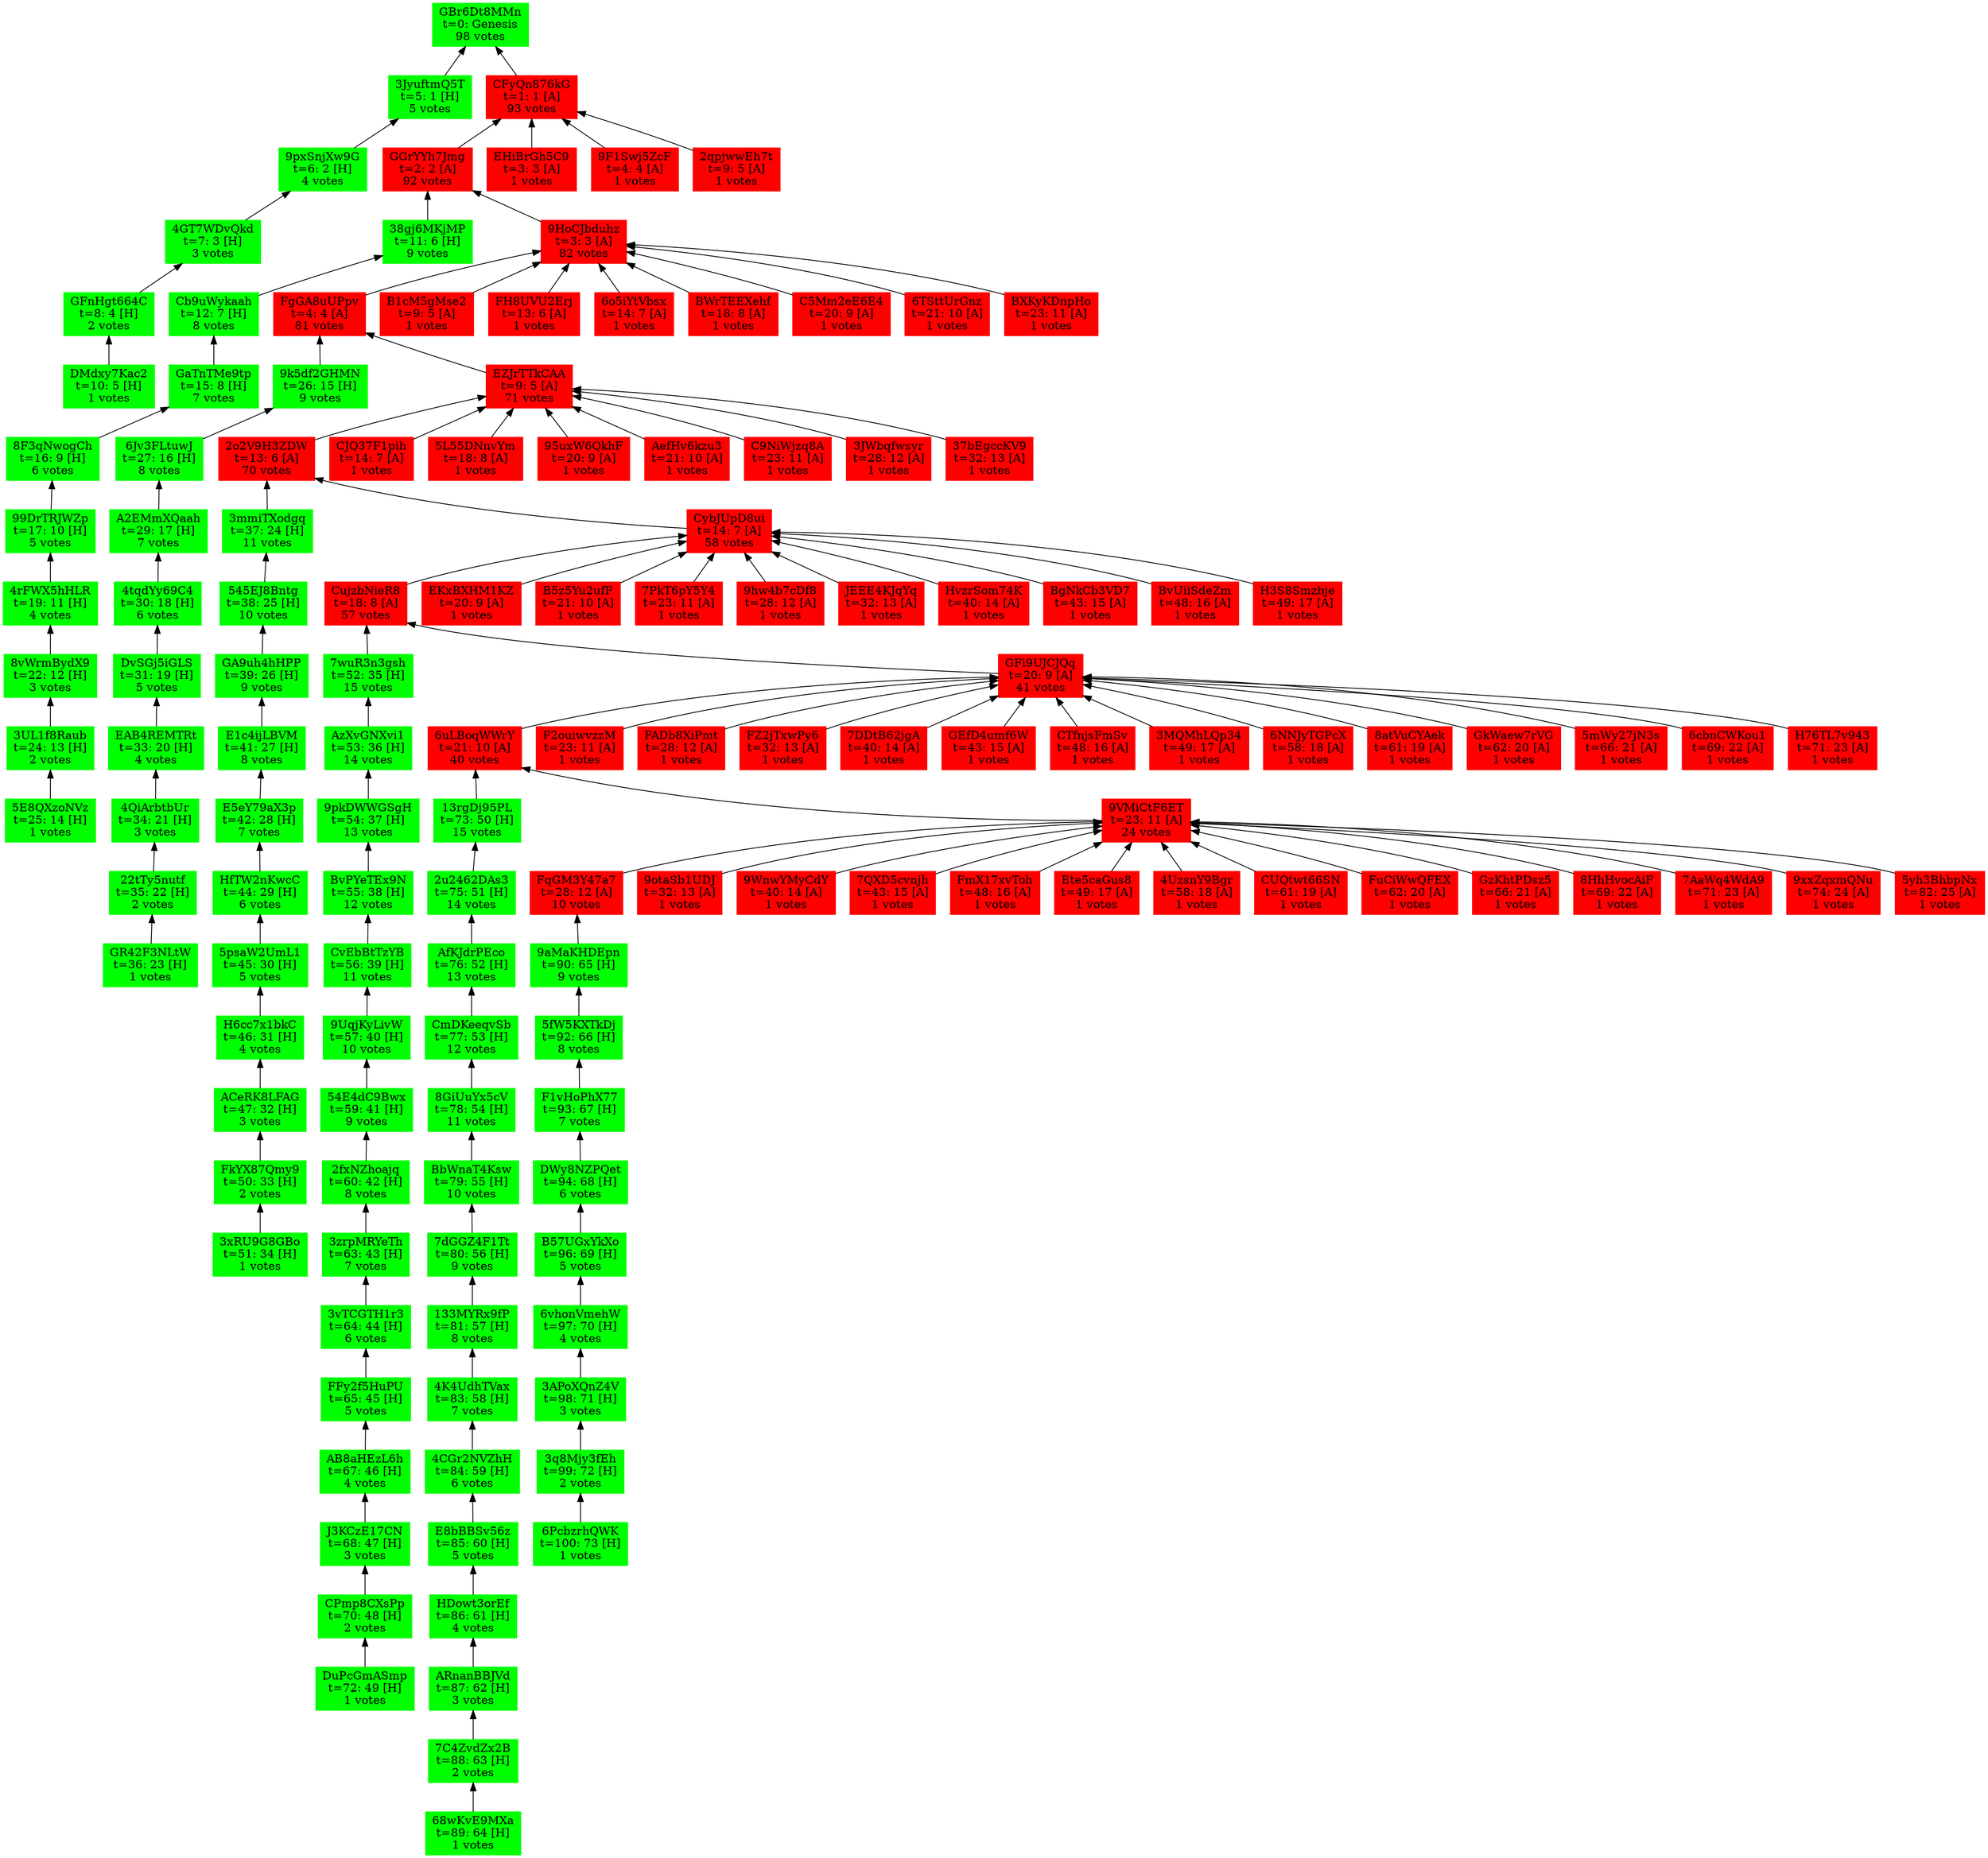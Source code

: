digraph G {
  rankdir=BT;
  style=filled;
  color=lightgrey;
  node [shape=box,style=filled,color=white];

  blk_GBr6Dt8MMnBqKsogfHYMsVDxCwKx2SfyZGud5kNJkXRi [label="GBr6Dt8MMn\nt=0: Genesis\n98 votes", color="green"];
  blk_4K4UdhTVaxNshrHL79FFZRr56LzuYZiYi5GR3QeQcQBW [label="4K4UdhTVax\nt=83: 58 [H]\n7 votes", color="green"];
  blk_2u2462DAs3ZoRFqhWeiptjQHyeFzErYMaYSZS7mezkmw [label="2u2462DAs3\nt=75: 51 [H]\n14 votes", color="green"];
  blk_E1c4ijLBVMYNV2MkM4bxDFwQt9bksnabg3PWqeokcgAi [label="E1c4ijLBVM\nt=41: 27 [H]\n8 votes", color="green"];
  blk_GR42F3NLtWc2x5oeykbbT4HdcyZVeGjUYR7PStaoFyhw [label="GR42F3NLtW\nt=36: 23 [H]\n1 votes", color="green"];
  blk_3zrpMRYeThWBMQm7GYERrNGorfq7YLc7k4WUuM9XHMEk [label="3zrpMRYeTh\nt=63: 43 [H]\n7 votes", color="green"];
  blk_3mmiTXodgqxUkM68gGQEAEDo1ir2KYEMLRFKy3pewVfS [label="3mmiTXodgq\nt=37: 24 [H]\n11 votes", color="green"];
  blk_CybJUpD8uiK6XC6Ni7RUopoy8jj7F3NEsZtGdN8rhsoi [label="CybJUpD8ui\nt=14: 7 [A]\n58 votes", color="red"];
  blk_AfKJdrPEcoXnrDxYyj3iWBXXNY7yLs1CoiYqknV7Rc4Z [label="AfKJdrPEco\nt=76: 52 [H]\n13 votes", color="green"];
  blk_Cb9uWykaahnG5DaZuTrzDqPhbnWXKnXBkzLvxchTMt8c [label="Cb9uWykaah\nt=12: 7 [H]\n8 votes", color="green"];
  blk_3q8Mjy3fEhvDoYrQnEfmaZfMrSKusiEaPkXF2gXw7LkY [label="3q8Mjy3fEh\nt=99: 72 [H]\n2 votes", color="green"];
  blk_9pxSnjXw9GTE1WxkxwzEDRqubNYdAUEr28dqRzjMn5ug [label="9pxSnjXw9G\nt=6: 2 [H]\n4 votes", color="green"];
  blk_5E8QXzoNVzMqnxSo6VD14myJTHRxYUmKBD7fVSE7oqh [label="5E8QXzoNVz\nt=25: 14 [H]\n1 votes", color="green"];
  blk_545EJ8BntgxSjrB9KLPJxJ6HaRjUF16ErBZVqfgWovZj [label="545EJ8Bntg\nt=38: 25 [H]\n10 votes", color="green"];
  blk_6PcbzrhQWK1Vo12GqvjvDtuHz4yvLNaHAiWEZSkH8kFN [label="6PcbzrhQWK\nt=100: 73 [H]\n1 votes", color="green"];
  blk_FFy2f5HuPUu7PaPzmYuis4eUMCM1XxHs4skGMLiGkQDL [label="FFy2f5HuPU\nt=65: 45 [H]\n5 votes", color="green"];
  blk_3vTCGTH1r3rgd63c3fVveEro7bLoMAZXQpYbvM7teuVc [label="3vTCGTH1r3\nt=64: 44 [H]\n6 votes", color="green"];
  blk_E8bBBSv56znhyBE8XMRHdn9nhFvxC98fpWWdRd2S1J8Y [label="E8bBBSv56z\nt=85: 60 [H]\n5 votes", color="green"];
  blk_GFnHgt664CR5MjauMKdnsRQAGmibaTDvL7XKFSzP2bYz [label="GFnHgt664C\nt=8: 4 [H]\n2 votes", color="green"];
  blk_4CGr2NVZhH1C3j2XWnVr6qfWFqHSdtUsadh7wqGFDPJM [label="4CGr2NVZhH\nt=84: 59 [H]\n6 votes", color="green"];
  blk_22tTy5nutffaDxCCDuogH8VD4p7CeLtdFZdmBUrpoEEy [label="22tTy5nutf\nt=35: 22 [H]\n2 votes", color="green"];
  blk_8vWrmBydX9BsyzkwEuJbdYfhGNN9PvL78guHBbjdTwfP [label="8vWrmBydX9\nt=22: 12 [H]\n3 votes", color="green"];
  blk_DvSGj5iGLSpmzVuboY32oAQJ5swGK7s2EtQh3HfDvDTs [label="DvSGj5iGLS\nt=31: 19 [H]\n5 votes", color="green"];
  blk_GA9uh4hHPPWqMH8zKx1CL473ArpJuk3r8j11nrvb5nd [label="GA9uh4hHPP\nt=39: 26 [H]\n9 votes", color="green"];
  blk_2fxNZhoajqEcpBCJMufyAGuXuidChj9wRf1SnSfEC19v [label="2fxNZhoajq\nt=60: 42 [H]\n8 votes", color="green"];
  blk_F1vHoPhX77aQmnVm725PNVTeP4LmreTBeWncYzLRxZ8T [label="F1vHoPhX77\nt=93: 67 [H]\n7 votes", color="green"];
  blk_H6cc7x1bkCBfzZhe2Ahfn2qDh1nXFvKsZp2CMdP4mQQj [label="H6cc7x1bkC\nt=46: 31 [H]\n4 votes", color="green"];
  blk_A2EMmXQaahKbvWf5vg24K5Cw9bYeUhXbbepu4WHkctfE [label="A2EMmXQaah\nt=29: 17 [H]\n7 votes", color="green"];
  blk_9VMiCtF6ETUzBK2icbeKarWnEGWqcHPRUZQf8ttJRhnu [label="9VMiCtF6ET\nt=23: 11 [A]\n24 votes", color="red"];
  blk_13rgDj95PLKeMjBktEajno8M5FFZSCEMxKZ2awkFNt9r [label="13rgDj95PL\nt=73: 50 [H]\n15 votes", color="green"];
  blk_3APoXQnZ4VKRLBuDcM6kAFn8aAmHdYkWSPGwVyBCZa4Q [label="3APoXQnZ4V\nt=98: 71 [H]\n3 votes", color="green"];
  blk_68wKvE9MXahrRy1FConpsNqfR5mK4HRzLmvAy36e1bK8 [label="68wKvE9MXa\nt=89: 64 [H]\n1 votes", color="green"];
  blk_133MYRx9fPqjTf8j7DuEhUioMNdfwu4KFjzNKWbHDWPm [label="133MYRx9fP\nt=81: 57 [H]\n8 votes", color="green"];
  blk_AzXvGNXvi12ywpnQscp7d14xDytC3Z8EjZbWjuRpDJ2D [label="AzXvGNXvi1\nt=53: 36 [H]\n14 votes", color="green"];
  blk_99DrTRJWZpYKuC1GJeM18ZYkPBNWzrYSCYjwX9jnXKtS [label="99DrTRJWZp\nt=17: 10 [H]\n5 votes", color="green"];
  blk_BbWnaT4KswK1FQ1nt8Kwk5SzBra6A5M1DPMBg7E5xvUG [label="BbWnaT4Ksw\nt=79: 55 [H]\n10 votes", color="green"];
  blk_3UL1f8RauboqtQkMe7CqVSFxsMqBDyhDrMTQ7eZiGu9Z [label="3UL1f8Raub\nt=24: 13 [H]\n2 votes", color="green"];
  blk_4rFWX5hHLRq4UU1dyzAKhphbwkzyWzqVXYh5oL3CMJBm [label="4rFWX5hHLR\nt=19: 11 [H]\n4 votes", color="green"];
  blk_6TSttUrGnzbaUDDhRc7JenWpLj4snrx3QKxbvwSjNu6p [label="6TSttUrGnz\nt=21: 10 [A]\n1 votes", color="red"];
  blk_BXKyKDnpHom9MHFgqxFDxwDuaydnULguNKS1zP1dUi59 [label="BXKyKDnpHo\nt=23: 11 [A]\n1 votes", color="red"];
  blk_FgGA8uUPpvdPveTVnST6dRpihNbQQqaMwBzFyBPnbAzn [label="FgGA8uUPpv\nt=4: 4 [A]\n81 votes", color="red"];
  blk_B1cM5gMse2MvhmRHAawvgJMYUCWoszg6DTqB9rbPJMEu [label="B1cM5gMse2\nt=9: 5 [A]\n1 votes", color="red"];
  blk_FH8UVU2ErjsYVdKKAHcJpHdxFJiPB3TwBjaucaZDF83s [label="FH8UVU2Erj\nt=13: 6 [A]\n1 votes", color="red"];
  blk_6o5iYtVbsxJDaEAgFj1RFMAgkJ3NfM4Bssf16meDd8i9 [label="6o5iYtVbsx\nt=14: 7 [A]\n1 votes", color="red"];
  blk_BWrTEEXehf7ztydFkFtgx5LNhbBP8P6NPoA1HwLsBe5M [label="BWrTEEXehf\nt=18: 8 [A]\n1 votes", color="red"];
  blk_C5Mm2eE6E4PmeqDATKGwVA36CrXFeKeWjmjENiRDTZDK [label="C5Mm2eE6E4\nt=20: 9 [A]\n1 votes", color="red"];
  blk_54E4dC9BwxMXik912F9v18CnU3tsJm2MuXjJZgP2XCun [label="54E4dC9Bwx\nt=59: 41 [H]\n9 votes", color="green"];
  blk_FqGM3Y47a7JX4ASwhAg2aFNDhvS4Hayi5AxMRG4QKJGB [label="FqGM3Y47a7\nt=28: 12 [A]\n10 votes", color="red"];
  blk_9otaSb1UDJhLzeXzRXNiT7qqxj7ER8eKKFfoASb5LkR5 [label="9otaSb1UDJ\nt=32: 13 [A]\n1 votes", color="red"];
  blk_9WnwYMyCdYxANSaMyuyg7NyK3AVNj1azmKbq8NCt9oCP [label="9WnwYMyCdY\nt=40: 14 [A]\n1 votes", color="red"];
  blk_7QXD5cvnjhxRskSzKZ3HNdDxBrQDVJZUZNFCCuMFpe4H [label="7QXD5cvnjh\nt=43: 15 [A]\n1 votes", color="red"];
  blk_FmX17xvToh471UWMS6Uh7DYhkDU7vZQp8Ew9DAycWj6k [label="FmX17xvToh\nt=48: 16 [A]\n1 votes", color="red"];
  blk_Ete5caGus8pFNFFRLrJescxMvJTmoxcLkrKn6g6QxY1e [label="Ete5caGus8\nt=49: 17 [A]\n1 votes", color="red"];
  blk_4UzsnY9BgrU3mr4zZovfaTNAAHJAojeRuNWr9gSjBTsi [label="4UzsnY9Bgr\nt=58: 18 [A]\n1 votes", color="red"];
  blk_CUQtwt66SNfYpD2MRYw8WYyFxoYJYksAJboXnbrWbNAA [label="CUQtwt66SN\nt=61: 19 [A]\n1 votes", color="red"];
  blk_FuCiWwQFEXsijawfayAiRjSTNM2NFSKcbDN8BbrRgzyg [label="FuCiWwQFEX\nt=62: 20 [A]\n1 votes", color="red"];
  blk_GzKhtPDsz5fE8hjfCpb8zwwNgFp1HCUGrcLQiB5KVuN9 [label="GzKhtPDsz5\nt=66: 21 [A]\n1 votes", color="red"];
  blk_8HhHvocAiFnDzhR6HT474zjFsMKgNFzQWgpkdffSZdi3 [label="8HhHvocAiF\nt=69: 22 [A]\n1 votes", color="red"];
  blk_7AaWq4WdA9DfgneNEWRY3bnr68GtPQ3aGa2MVAsxu6Gf [label="7AaWq4WdA9\nt=71: 23 [A]\n1 votes", color="red"];
  blk_9xxZqxmQNu4qz7ZtQ9pLTg8tPebyk2qyCYDdMBAfwUBr [label="9xxZqxmQNu\nt=74: 24 [A]\n1 votes", color="red"];
  blk_5yh3BhbpNxdHHA186tYY4uaFi1ZiJ5yS8tHb2dA4uCtB [label="5yh3BhbpNx\nt=82: 25 [A]\n1 votes", color="red"];
  blk_5fW5KXTkDj8qygkVSaqyXyMCAYDzrdRBDvBYhiXyHZ7m [label="5fW5KXTkDj\nt=92: 66 [H]\n8 votes", color="green"];
  blk_6Jv3FLtuwJSnpWn3rC9xHnvkQHrJgFLZ3N6Z7FZEQKHk [label="6Jv3FLtuwJ\nt=27: 16 [H]\n8 votes", color="green"];
  blk_BvPYeTEx9NUvAHYUd3jRNUEq8QUTmgJuBrDsd3PCD5F7 [label="BvPYeTEx9N\nt=55: 38 [H]\n12 votes", color="green"];
  blk_4GT7WDvQkdYo14Zzinwn8o475AK2RtrgVqRVvEaQmYTv [label="4GT7WDvQkd\nt=7: 3 [H]\n3 votes", color="green"];
  blk_4tqdYy69C4dn4wRZAEKNT8pYsfmZRBPKvp54bJ9QjCJc [label="4tqdYy69C4\nt=30: 18 [H]\n6 votes", color="green"];
  blk_J3KCzE17CNcRKcw56h4zQTDkZ2R3s1MMGHrLJ8JPULGJ [label="J3KCzE17CN\nt=68: 47 [H]\n3 votes", color="green"];
  blk_FkYX87Qmy9L4JFuCJRNEkAqnNPJAGXarznt8ZVm6meDo [label="FkYX87Qmy9\nt=50: 33 [H]\n2 votes", color="green"];
  blk_7C4ZvdZx2BTut357b2KVYn9gj4g17wPfR1PE8nkaaYMg [label="7C4ZvdZx2B\nt=88: 63 [H]\n2 votes", color="green"];
  blk_CmDKeeqvSbcZDJeZuWbeeTAVw6NXJ9nmhuF4LZrEtEtd [label="CmDKeeqvSb\nt=77: 53 [H]\n12 votes", color="green"];
  blk_9pkDWWGSgHr1QmaMJwzhqySzpeSAi3H2qiit8LhtRpTo [label="9pkDWWGSgH\nt=54: 37 [H]\n13 votes", color="green"];
  blk_6vhonVmehWVBd28AzQYnnYKKbeTpTKsKVEcCeUhVP8Re [label="6vhonVmehW\nt=97: 70 [H]\n4 votes", color="green"];
  blk_7dGGZ4F1TtVoKUNbijL9tcmhYn3RQGkToYA6e4fv4Vh4 [label="7dGGZ4F1Tt\nt=80: 56 [H]\n9 votes", color="green"];
  blk_CvEbBtTzYBGLmyWYxNaurSVLDVDMZ4t8G9NzNt3YJGaB [label="CvEbBtTzYB\nt=56: 39 [H]\n11 votes", color="green"];
  blk_GGrYYh7JmgmAEWUWNU7WbAEKzWv1t6bKArduaZm4vi3v [label="GGrYYh7Jmg\nt=2: 2 [A]\n92 votes", color="red"];
  blk_EHiBrGh5C9r4Rh9q975hiRvKWXWS3Wr9i574sQ4keDAU [label="EHiBrGh5C9\nt=3: 3 [A]\n1 votes", color="red"];
  blk_9F1Swj5ZcFCQUKX7ZmuomuVoQq2oKVqxff4mR21D7EVH [label="9F1Swj5ZcF\nt=4: 4 [A]\n1 votes", color="red"];
  blk_2qpjwwEh7taFGemftbFnV6TY15rLaaWGtGXCk7VYxcSM [label="2qpjwwEh7t\nt=9: 5 [A]\n1 votes", color="red"];
  blk_DuPcGmASmpRm3j93CFVeahTioqYRsxH7NtppFeUUpZSG [label="DuPcGmASmp\nt=72: 49 [H]\n1 votes", color="green"];
  blk_GaTnTMe9tpEUVjLtR83sH2dcY7zd9Woe8Un2gRfx6Uqa [label="GaTnTMe9tp\nt=15: 8 [H]\n7 votes", color="green"];
  blk_8GiUuYx5cVPJxM5SGarjjxTctQAnY2vPgNpQz6mSdwzn [label="8GiUuYx5cV\nt=78: 54 [H]\n11 votes", color="green"];
  blk_7wuR3n3gshN9GBNxUxAZd2VzQgwVabz9cYfqSjFfkzb5 [label="7wuR3n3gsh\nt=52: 35 [H]\n15 votes", color="green"];
  blk_GFi9UJCJQqJ7yRYrVdk28ELx9DKWJ3eB1vBsDPqbWRFY [label="GFi9UJCJQq\nt=20: 9 [A]\n41 votes", color="red"];
  blk_9UqjKyLivWf27x3axHmbH9cFVrMsouKakduDpNK4x9T6 [label="9UqjKyLivW\nt=57: 40 [H]\n10 votes", color="green"];
  blk_B5z5Yu2ufF5qVm8kQS4EjbH225fmsUM2EVfPVFVpHXAG [label="B5z5Yu2ufF\nt=21: 10 [A]\n1 votes", color="red"];
  blk_7PkT6pY5Y4i6PwBmGR7o6Chi3UYaqxSZ9V44k4ZFpnbg [label="7PkT6pY5Y4\nt=23: 11 [A]\n1 votes", color="red"];
  blk_9hw4b7cDf8bqyQr2ZWyjHC9fadL99nnTb8zGEcRC2BrC [label="9hw4b7cDf8\nt=28: 12 [A]\n1 votes", color="red"];
  blk_JEEE4KJqYqCokx5AXKFARdjM4Xt1Qx24BaUcw9RPD9G3 [label="JEEE4KJqYq\nt=32: 13 [A]\n1 votes", color="red"];
  blk_HvzrSom74Kz3ALLt9Rhhk7R7bQhseb1Eq23Ty4LoVUWH [label="HvzrSom74K\nt=40: 14 [A]\n1 votes", color="red"];
  blk_BgNkCb3VD7RWKyDjsQeESURo5K5tLMEaPCt46nUECwp6 [label="BgNkCb3VD7\nt=43: 15 [A]\n1 votes", color="red"];
  blk_BvUiiSdeZm1xkoUFe3HScJQTjmiBiupzRPai23apFUxG [label="BvUiiSdeZm\nt=48: 16 [A]\n1 votes", color="red"];
  blk_H3S8SmzbjePfs4fryMy1NFzL1z1YWTD8biHcwcQJwybd [label="H3S8Smzbje\nt=49: 17 [A]\n1 votes", color="red"];
  blk_CujzbNieR8X7E1HM7cWGycMoAuDcFjSfod6c5pG9GZDU [label="CujzbNieR8\nt=18: 8 [A]\n57 votes", color="red"];
  blk_EKxBXHM1KZrd3wvLRnRoPiWBQYCZkjXE5Gu3nyoythJ4 [label="EKxBXHM1KZ\nt=20: 9 [A]\n1 votes", color="red"];
  blk_B57UGxYkXoLXSiyd12WjEWMvhVNw7so1bytAvGjP3iqg [label="B57UGxYkXo\nt=96: 69 [H]\n5 votes", color="green"];
  blk_EAB4REMTRtKS2dUXZFXKy4juegtTHfGZCb6JuXw3krvz [label="EAB4REMTRt\nt=33: 20 [H]\n4 votes", color="green"];
  blk_E5eY79aX3pH6G9TkF1nWefGUAHkGobGRZooX86eMVmTk [label="E5eY79aX3p\nt=42: 28 [H]\n7 votes", color="green"];
  blk_HfTW2nKwcCc8xRUxtDCnkEh7pvS4EFS8dJ5HmLHYS8Kd [label="HfTW2nKwcC\nt=44: 29 [H]\n6 votes", color="green"];
  blk_HDowt3orEf2copvSjJ98jTUvK3j5zppmz5JDFgyhxuoH [label="HDowt3orEf\nt=86: 61 [H]\n4 votes", color="green"];
  blk_4QiArbtbUrr4rhMD14yBCuWx6mkf5DuBHE5594MJ59Gu [label="4QiArbtbUr\nt=34: 21 [H]\n3 votes", color="green"];
  blk_AefHv6kzu3mYETnbFKTCY8PpJoUprrv38xY55J2kpoCp [label="AefHv6kzu3\nt=21: 10 [A]\n1 votes", color="red"];
  blk_C9NiWjzq8ApM1YpFyX4q4kSfxKyc9MRkjpf3PQ27U2zE [label="C9NiWjzq8A\nt=23: 11 [A]\n1 votes", color="red"];
  blk_3JWbqfwsyrFWWULVtcBPoZrBcpLva5AfwCXuJxEF4Zva [label="3JWbqfwsyr\nt=28: 12 [A]\n1 votes", color="red"];
  blk_37bEgccKV9wDcXXy4zdc5LNMQaTNv7NR2NU4jm3Sxir8 [label="37bEgccKV9\nt=32: 13 [A]\n1 votes", color="red"];
  blk_2o2V9H3ZDWKL7e98eAd2i9WEUXBdxjKydtM9jwY7w5n3 [label="2o2V9H3ZDW\nt=13: 6 [A]\n70 votes", color="red"];
  blk_CJQ37F1pih7AYTk4s2VeLhgiSdHG5k3t5zXNA1ZG3obK [label="CJQ37F1pih\nt=14: 7 [A]\n1 votes", color="red"];
  blk_5L55DNnvYmZ4t6itVBn2dk4YoEQJSPP7WKgNVpobTBKq [label="5L55DNnvYm\nt=18: 8 [A]\n1 votes", color="red"];
  blk_95uxW6QkhFLFX3J7WwkJ8TgUaGxqRhdfndw3m7qNfUt7 [label="95uxW6QkhF\nt=20: 9 [A]\n1 votes", color="red"];
  blk_DWy8NZPQet4zjua4ki1rhoj96nkBmPjWV7wmxKRhh1nq [label="DWy8NZPQet\nt=94: 68 [H]\n6 votes", color="green"];
  blk_AB8aHEzL6hJGF76jNxBpFLJ8R6NKiM7EP4edgTvTozUq [label="AB8aHEzL6h\nt=67: 46 [H]\n4 votes", color="green"];
  blk_9k5df2GHMNRvBtU6KtJCAyWGuG8fPgGdVMUPFZFnWiwC [label="9k5df2GHMN\nt=26: 15 [H]\n9 votes", color="green"];
  blk_EZJrTTkCAAxgCHVWCEV2AaZToa8QQR7ibEZbbUGmzWhg [label="EZJrTTkCAA\nt=9: 5 [A]\n71 votes", color="red"];
  blk_3xRU9G8GBoZmiaczKmo2jB9rP3GV6q94gxkjZRs5Y5Cj [label="3xRU9G8GBo\nt=51: 34 [H]\n1 votes", color="green"];
  blk_9aMaKHDEpnvNj3WRH48u7jCPu4dQmJ5tgjWdRzJvg2mV [label="9aMaKHDEpn\nt=90: 65 [H]\n9 votes", color="green"];
  blk_CFyQn876kGgxCaA3gXdJkCV165KuEfa7aPePHpotHof2 [label="CFyQn876kG\nt=1: 1 [A]\n93 votes", color="red"];
  blk_3JyuftmQ5TaVSP4G9SxgaH6ig9a381y9DcLz1rTvGP7A [label="3JyuftmQ5T\nt=5: 1 [H]\n5 votes", color="green"];
  blk_6uLBoqWWrYxAPTj37UirQC7YZbMNVsQNrk6yCRv83Moe [label="6uLBoqWWrY\nt=21: 10 [A]\n40 votes", color="red"];
  blk_F2ouiwvzzMUNTtQrezjcuRjTqpGV2B4GTNfdp1dbvCiE [label="F2ouiwvzzM\nt=23: 11 [A]\n1 votes", color="red"];
  blk_FADb8XiPmtiiRY2ACsarke7yAPWUh3QmqeCzQmzy4jwa [label="FADb8XiPmt\nt=28: 12 [A]\n1 votes", color="red"];
  blk_FZ2jTxwPy6f5whq9kdRzCarbpYesGPBy6g6v59wcPt8B [label="FZ2jTxwPy6\nt=32: 13 [A]\n1 votes", color="red"];
  blk_7DDtB62jgAsKCNbfhXGLz5PZtetTxY4gCYxBkwrtGGNb [label="7DDtB62jgA\nt=40: 14 [A]\n1 votes", color="red"];
  blk_GEfD4umf6W5EQyieaLkTqEvW3Nd9SR9ym75c9NWcoAFT [label="GEfD4umf6W\nt=43: 15 [A]\n1 votes", color="red"];
  blk_CTfnjsFmSvGWgE5NWESEDVBou8YS5LABXSQbwaqf721K [label="CTfnjsFmSv\nt=48: 16 [A]\n1 votes", color="red"];
  blk_3MQMhLQp342MoRvA3pmKfhpBMQn8hZ6iYbx7fWMZac69 [label="3MQMhLQp34\nt=49: 17 [A]\n1 votes", color="red"];
  blk_6NNJyTGPcXpjGA68zrq8WSK3hzn5E2r11GAVNvEzEjuA [label="6NNJyTGPcX\nt=58: 18 [A]\n1 votes", color="red"];
  blk_8atVuCYAekrTnRBvxBeDKhxWFLxx67S2Qp9kgSWBCiJT [label="8atVuCYAek\nt=61: 19 [A]\n1 votes", color="red"];
  blk_GkWaew7rVGpzZEJKKwmGFvqGx9cRbzzgYJTyJvPDzfsu [label="GkWaew7rVG\nt=62: 20 [A]\n1 votes", color="red"];
  blk_5mWy27jN3sbX4EshSpxHxNYaryge9noEZ1oiQjWhmeB5 [label="5mWy27jN3s\nt=66: 21 [A]\n1 votes", color="red"];
  blk_6cbnCWKou1LNJwnnc7WecbNLeGb4Jb7yY2nwmJmqzpii [label="6cbnCWKou1\nt=69: 22 [A]\n1 votes", color="red"];
  blk_H76TL7v943qTA9bg6K1KbCQrhWsBrwB9j2mhVbpV1TUD [label="H76TL7v943\nt=71: 23 [A]\n1 votes", color="red"];
  blk_DMdxy7Kac2UfHa2KgTWSTuF9zMKRjK6Hp8hrzEfgtYSB [label="DMdxy7Kac2\nt=10: 5 [H]\n1 votes", color="green"];
  blk_9HoCJbduhzoeTpkoxNPJSs88CGAk6L5fFaKPbpJ7MKux [label="9HoCJbduhz\nt=3: 3 [A]\n82 votes", color="red"];
  blk_38gj6MKjMPQZs828fbtgzJygLRZnyuT51MwmgCBvV1S4 [label="38gj6MKjMP\nt=11: 6 [H]\n9 votes", color="green"];
  blk_8F3qNwogCh17PjzC57VFD2vL7dZRXQkgCN1AAxvZn4FJ [label="8F3qNwogCh\nt=16: 9 [H]\n6 votes", color="green"];
  blk_ACeRK8LFAGHsfcYpXbnEhxndLCy6QWEKEymtzYdb3sPm [label="ACeRK8LFAG\nt=47: 32 [H]\n3 votes", color="green"];
  blk_ARnanBBJVdBo3u1hWnMcYqqKaL5gYw3aUEFvaLZ36JWd [label="ARnanBBJVd\nt=87: 62 [H]\n3 votes", color="green"];
  blk_5psaW2UmL1wHaXfgjoLzt2bxBdDV7hfiADH66inX2evM [label="5psaW2UmL1\nt=45: 30 [H]\n5 votes", color="green"];
  blk_CPmp8CXsPpkFQeTbmy8KFABrcXvgkEMpKdHEzAkmoJ4M [label="CPmp8CXsPp\nt=70: 48 [H]\n2 votes", color="green"];

  blk_4K4UdhTVaxNshrHL79FFZRr56LzuYZiYi5GR3QeQcQBW -> blk_133MYRx9fPqjTf8j7DuEhUioMNdfwu4KFjzNKWbHDWPm;
  blk_2u2462DAs3ZoRFqhWeiptjQHyeFzErYMaYSZS7mezkmw -> blk_13rgDj95PLKeMjBktEajno8M5FFZSCEMxKZ2awkFNt9r;
  blk_E1c4ijLBVMYNV2MkM4bxDFwQt9bksnabg3PWqeokcgAi -> blk_GA9uh4hHPPWqMH8zKx1CL473ArpJuk3r8j11nrvb5nd;
  blk_GR42F3NLtWc2x5oeykbbT4HdcyZVeGjUYR7PStaoFyhw -> blk_22tTy5nutffaDxCCDuogH8VD4p7CeLtdFZdmBUrpoEEy;
  blk_3zrpMRYeThWBMQm7GYERrNGorfq7YLc7k4WUuM9XHMEk -> blk_2fxNZhoajqEcpBCJMufyAGuXuidChj9wRf1SnSfEC19v;
  blk_3mmiTXodgqxUkM68gGQEAEDo1ir2KYEMLRFKy3pewVfS -> blk_2o2V9H3ZDWKL7e98eAd2i9WEUXBdxjKydtM9jwY7w5n3;
  blk_CybJUpD8uiK6XC6Ni7RUopoy8jj7F3NEsZtGdN8rhsoi -> blk_2o2V9H3ZDWKL7e98eAd2i9WEUXBdxjKydtM9jwY7w5n3;
  blk_AfKJdrPEcoXnrDxYyj3iWBXXNY7yLs1CoiYqknV7Rc4Z -> blk_2u2462DAs3ZoRFqhWeiptjQHyeFzErYMaYSZS7mezkmw;
  blk_Cb9uWykaahnG5DaZuTrzDqPhbnWXKnXBkzLvxchTMt8c -> blk_38gj6MKjMPQZs828fbtgzJygLRZnyuT51MwmgCBvV1S4;
  blk_3q8Mjy3fEhvDoYrQnEfmaZfMrSKusiEaPkXF2gXw7LkY -> blk_3APoXQnZ4VKRLBuDcM6kAFn8aAmHdYkWSPGwVyBCZa4Q;
  blk_9pxSnjXw9GTE1WxkxwzEDRqubNYdAUEr28dqRzjMn5ug -> blk_3JyuftmQ5TaVSP4G9SxgaH6ig9a381y9DcLz1rTvGP7A;
  blk_5E8QXzoNVzMqnxSo6VD14myJTHRxYUmKBD7fVSE7oqh -> blk_3UL1f8RauboqtQkMe7CqVSFxsMqBDyhDrMTQ7eZiGu9Z;
  blk_545EJ8BntgxSjrB9KLPJxJ6HaRjUF16ErBZVqfgWovZj -> blk_3mmiTXodgqxUkM68gGQEAEDo1ir2KYEMLRFKy3pewVfS;
  blk_6PcbzrhQWK1Vo12GqvjvDtuHz4yvLNaHAiWEZSkH8kFN -> blk_3q8Mjy3fEhvDoYrQnEfmaZfMrSKusiEaPkXF2gXw7LkY;
  blk_FFy2f5HuPUu7PaPzmYuis4eUMCM1XxHs4skGMLiGkQDL -> blk_3vTCGTH1r3rgd63c3fVveEro7bLoMAZXQpYbvM7teuVc;
  blk_3vTCGTH1r3rgd63c3fVveEro7bLoMAZXQpYbvM7teuVc -> blk_3zrpMRYeThWBMQm7GYERrNGorfq7YLc7k4WUuM9XHMEk;
  blk_E8bBBSv56znhyBE8XMRHdn9nhFvxC98fpWWdRd2S1J8Y -> blk_4CGr2NVZhH1C3j2XWnVr6qfWFqHSdtUsadh7wqGFDPJM;
  blk_GFnHgt664CR5MjauMKdnsRQAGmibaTDvL7XKFSzP2bYz -> blk_4GT7WDvQkdYo14Zzinwn8o475AK2RtrgVqRVvEaQmYTv;
  blk_4CGr2NVZhH1C3j2XWnVr6qfWFqHSdtUsadh7wqGFDPJM -> blk_4K4UdhTVaxNshrHL79FFZRr56LzuYZiYi5GR3QeQcQBW;
  blk_22tTy5nutffaDxCCDuogH8VD4p7CeLtdFZdmBUrpoEEy -> blk_4QiArbtbUrr4rhMD14yBCuWx6mkf5DuBHE5594MJ59Gu;
  blk_8vWrmBydX9BsyzkwEuJbdYfhGNN9PvL78guHBbjdTwfP -> blk_4rFWX5hHLRq4UU1dyzAKhphbwkzyWzqVXYh5oL3CMJBm;
  blk_DvSGj5iGLSpmzVuboY32oAQJ5swGK7s2EtQh3HfDvDTs -> blk_4tqdYy69C4dn4wRZAEKNT8pYsfmZRBPKvp54bJ9QjCJc;
  blk_GA9uh4hHPPWqMH8zKx1CL473ArpJuk3r8j11nrvb5nd -> blk_545EJ8BntgxSjrB9KLPJxJ6HaRjUF16ErBZVqfgWovZj;
  blk_2fxNZhoajqEcpBCJMufyAGuXuidChj9wRf1SnSfEC19v -> blk_54E4dC9BwxMXik912F9v18CnU3tsJm2MuXjJZgP2XCun;
  blk_F1vHoPhX77aQmnVm725PNVTeP4LmreTBeWncYzLRxZ8T -> blk_5fW5KXTkDj8qygkVSaqyXyMCAYDzrdRBDvBYhiXyHZ7m;
  blk_H6cc7x1bkCBfzZhe2Ahfn2qDh1nXFvKsZp2CMdP4mQQj -> blk_5psaW2UmL1wHaXfgjoLzt2bxBdDV7hfiADH66inX2evM;
  blk_A2EMmXQaahKbvWf5vg24K5Cw9bYeUhXbbepu4WHkctfE -> blk_6Jv3FLtuwJSnpWn3rC9xHnvkQHrJgFLZ3N6Z7FZEQKHk;
  blk_9VMiCtF6ETUzBK2icbeKarWnEGWqcHPRUZQf8ttJRhnu -> blk_6uLBoqWWrYxAPTj37UirQC7YZbMNVsQNrk6yCRv83Moe;
  blk_13rgDj95PLKeMjBktEajno8M5FFZSCEMxKZ2awkFNt9r -> blk_6uLBoqWWrYxAPTj37UirQC7YZbMNVsQNrk6yCRv83Moe;
  blk_3APoXQnZ4VKRLBuDcM6kAFn8aAmHdYkWSPGwVyBCZa4Q -> blk_6vhonVmehWVBd28AzQYnnYKKbeTpTKsKVEcCeUhVP8Re;
  blk_68wKvE9MXahrRy1FConpsNqfR5mK4HRzLmvAy36e1bK8 -> blk_7C4ZvdZx2BTut357b2KVYn9gj4g17wPfR1PE8nkaaYMg;
  blk_133MYRx9fPqjTf8j7DuEhUioMNdfwu4KFjzNKWbHDWPm -> blk_7dGGZ4F1TtVoKUNbijL9tcmhYn3RQGkToYA6e4fv4Vh4;
  blk_AzXvGNXvi12ywpnQscp7d14xDytC3Z8EjZbWjuRpDJ2D -> blk_7wuR3n3gshN9GBNxUxAZd2VzQgwVabz9cYfqSjFfkzb5;
  blk_99DrTRJWZpYKuC1GJeM18ZYkPBNWzrYSCYjwX9jnXKtS -> blk_8F3qNwogCh17PjzC57VFD2vL7dZRXQkgCN1AAxvZn4FJ;
  blk_BbWnaT4KswK1FQ1nt8Kwk5SzBra6A5M1DPMBg7E5xvUG -> blk_8GiUuYx5cVPJxM5SGarjjxTctQAnY2vPgNpQz6mSdwzn;
  blk_3UL1f8RauboqtQkMe7CqVSFxsMqBDyhDrMTQ7eZiGu9Z -> blk_8vWrmBydX9BsyzkwEuJbdYfhGNN9PvL78guHBbjdTwfP;
  blk_4rFWX5hHLRq4UU1dyzAKhphbwkzyWzqVXYh5oL3CMJBm -> blk_99DrTRJWZpYKuC1GJeM18ZYkPBNWzrYSCYjwX9jnXKtS;
  blk_6TSttUrGnzbaUDDhRc7JenWpLj4snrx3QKxbvwSjNu6p -> blk_9HoCJbduhzoeTpkoxNPJSs88CGAk6L5fFaKPbpJ7MKux;
  blk_BXKyKDnpHom9MHFgqxFDxwDuaydnULguNKS1zP1dUi59 -> blk_9HoCJbduhzoeTpkoxNPJSs88CGAk6L5fFaKPbpJ7MKux;
  blk_FgGA8uUPpvdPveTVnST6dRpihNbQQqaMwBzFyBPnbAzn -> blk_9HoCJbduhzoeTpkoxNPJSs88CGAk6L5fFaKPbpJ7MKux;
  blk_B1cM5gMse2MvhmRHAawvgJMYUCWoszg6DTqB9rbPJMEu -> blk_9HoCJbduhzoeTpkoxNPJSs88CGAk6L5fFaKPbpJ7MKux;
  blk_FH8UVU2ErjsYVdKKAHcJpHdxFJiPB3TwBjaucaZDF83s -> blk_9HoCJbduhzoeTpkoxNPJSs88CGAk6L5fFaKPbpJ7MKux;
  blk_6o5iYtVbsxJDaEAgFj1RFMAgkJ3NfM4Bssf16meDd8i9 -> blk_9HoCJbduhzoeTpkoxNPJSs88CGAk6L5fFaKPbpJ7MKux;
  blk_BWrTEEXehf7ztydFkFtgx5LNhbBP8P6NPoA1HwLsBe5M -> blk_9HoCJbduhzoeTpkoxNPJSs88CGAk6L5fFaKPbpJ7MKux;
  blk_C5Mm2eE6E4PmeqDATKGwVA36CrXFeKeWjmjENiRDTZDK -> blk_9HoCJbduhzoeTpkoxNPJSs88CGAk6L5fFaKPbpJ7MKux;
  blk_54E4dC9BwxMXik912F9v18CnU3tsJm2MuXjJZgP2XCun -> blk_9UqjKyLivWf27x3axHmbH9cFVrMsouKakduDpNK4x9T6;
  blk_FqGM3Y47a7JX4ASwhAg2aFNDhvS4Hayi5AxMRG4QKJGB -> blk_9VMiCtF6ETUzBK2icbeKarWnEGWqcHPRUZQf8ttJRhnu;
  blk_9otaSb1UDJhLzeXzRXNiT7qqxj7ER8eKKFfoASb5LkR5 -> blk_9VMiCtF6ETUzBK2icbeKarWnEGWqcHPRUZQf8ttJRhnu;
  blk_9WnwYMyCdYxANSaMyuyg7NyK3AVNj1azmKbq8NCt9oCP -> blk_9VMiCtF6ETUzBK2icbeKarWnEGWqcHPRUZQf8ttJRhnu;
  blk_7QXD5cvnjhxRskSzKZ3HNdDxBrQDVJZUZNFCCuMFpe4H -> blk_9VMiCtF6ETUzBK2icbeKarWnEGWqcHPRUZQf8ttJRhnu;
  blk_FmX17xvToh471UWMS6Uh7DYhkDU7vZQp8Ew9DAycWj6k -> blk_9VMiCtF6ETUzBK2icbeKarWnEGWqcHPRUZQf8ttJRhnu;
  blk_Ete5caGus8pFNFFRLrJescxMvJTmoxcLkrKn6g6QxY1e -> blk_9VMiCtF6ETUzBK2icbeKarWnEGWqcHPRUZQf8ttJRhnu;
  blk_4UzsnY9BgrU3mr4zZovfaTNAAHJAojeRuNWr9gSjBTsi -> blk_9VMiCtF6ETUzBK2icbeKarWnEGWqcHPRUZQf8ttJRhnu;
  blk_CUQtwt66SNfYpD2MRYw8WYyFxoYJYksAJboXnbrWbNAA -> blk_9VMiCtF6ETUzBK2icbeKarWnEGWqcHPRUZQf8ttJRhnu;
  blk_FuCiWwQFEXsijawfayAiRjSTNM2NFSKcbDN8BbrRgzyg -> blk_9VMiCtF6ETUzBK2icbeKarWnEGWqcHPRUZQf8ttJRhnu;
  blk_GzKhtPDsz5fE8hjfCpb8zwwNgFp1HCUGrcLQiB5KVuN9 -> blk_9VMiCtF6ETUzBK2icbeKarWnEGWqcHPRUZQf8ttJRhnu;
  blk_8HhHvocAiFnDzhR6HT474zjFsMKgNFzQWgpkdffSZdi3 -> blk_9VMiCtF6ETUzBK2icbeKarWnEGWqcHPRUZQf8ttJRhnu;
  blk_7AaWq4WdA9DfgneNEWRY3bnr68GtPQ3aGa2MVAsxu6Gf -> blk_9VMiCtF6ETUzBK2icbeKarWnEGWqcHPRUZQf8ttJRhnu;
  blk_9xxZqxmQNu4qz7ZtQ9pLTg8tPebyk2qyCYDdMBAfwUBr -> blk_9VMiCtF6ETUzBK2icbeKarWnEGWqcHPRUZQf8ttJRhnu;
  blk_5yh3BhbpNxdHHA186tYY4uaFi1ZiJ5yS8tHb2dA4uCtB -> blk_9VMiCtF6ETUzBK2icbeKarWnEGWqcHPRUZQf8ttJRhnu;
  blk_5fW5KXTkDj8qygkVSaqyXyMCAYDzrdRBDvBYhiXyHZ7m -> blk_9aMaKHDEpnvNj3WRH48u7jCPu4dQmJ5tgjWdRzJvg2mV;
  blk_6Jv3FLtuwJSnpWn3rC9xHnvkQHrJgFLZ3N6Z7FZEQKHk -> blk_9k5df2GHMNRvBtU6KtJCAyWGuG8fPgGdVMUPFZFnWiwC;
  blk_BvPYeTEx9NUvAHYUd3jRNUEq8QUTmgJuBrDsd3PCD5F7 -> blk_9pkDWWGSgHr1QmaMJwzhqySzpeSAi3H2qiit8LhtRpTo;
  blk_4GT7WDvQkdYo14Zzinwn8o475AK2RtrgVqRVvEaQmYTv -> blk_9pxSnjXw9GTE1WxkxwzEDRqubNYdAUEr28dqRzjMn5ug;
  blk_4tqdYy69C4dn4wRZAEKNT8pYsfmZRBPKvp54bJ9QjCJc -> blk_A2EMmXQaahKbvWf5vg24K5Cw9bYeUhXbbepu4WHkctfE;
  blk_J3KCzE17CNcRKcw56h4zQTDkZ2R3s1MMGHrLJ8JPULGJ -> blk_AB8aHEzL6hJGF76jNxBpFLJ8R6NKiM7EP4edgTvTozUq;
  blk_FkYX87Qmy9L4JFuCJRNEkAqnNPJAGXarznt8ZVm6meDo -> blk_ACeRK8LFAGHsfcYpXbnEhxndLCy6QWEKEymtzYdb3sPm;
  blk_7C4ZvdZx2BTut357b2KVYn9gj4g17wPfR1PE8nkaaYMg -> blk_ARnanBBJVdBo3u1hWnMcYqqKaL5gYw3aUEFvaLZ36JWd;
  blk_CmDKeeqvSbcZDJeZuWbeeTAVw6NXJ9nmhuF4LZrEtEtd -> blk_AfKJdrPEcoXnrDxYyj3iWBXXNY7yLs1CoiYqknV7Rc4Z;
  blk_9pkDWWGSgHr1QmaMJwzhqySzpeSAi3H2qiit8LhtRpTo -> blk_AzXvGNXvi12ywpnQscp7d14xDytC3Z8EjZbWjuRpDJ2D;
  blk_6vhonVmehWVBd28AzQYnnYKKbeTpTKsKVEcCeUhVP8Re -> blk_B57UGxYkXoLXSiyd12WjEWMvhVNw7so1bytAvGjP3iqg;
  blk_7dGGZ4F1TtVoKUNbijL9tcmhYn3RQGkToYA6e4fv4Vh4 -> blk_BbWnaT4KswK1FQ1nt8Kwk5SzBra6A5M1DPMBg7E5xvUG;
  blk_CvEbBtTzYBGLmyWYxNaurSVLDVDMZ4t8G9NzNt3YJGaB -> blk_BvPYeTEx9NUvAHYUd3jRNUEq8QUTmgJuBrDsd3PCD5F7;
  blk_GGrYYh7JmgmAEWUWNU7WbAEKzWv1t6bKArduaZm4vi3v -> blk_CFyQn876kGgxCaA3gXdJkCV165KuEfa7aPePHpotHof2;
  blk_EHiBrGh5C9r4Rh9q975hiRvKWXWS3Wr9i574sQ4keDAU -> blk_CFyQn876kGgxCaA3gXdJkCV165KuEfa7aPePHpotHof2;
  blk_9F1Swj5ZcFCQUKX7ZmuomuVoQq2oKVqxff4mR21D7EVH -> blk_CFyQn876kGgxCaA3gXdJkCV165KuEfa7aPePHpotHof2;
  blk_2qpjwwEh7taFGemftbFnV6TY15rLaaWGtGXCk7VYxcSM -> blk_CFyQn876kGgxCaA3gXdJkCV165KuEfa7aPePHpotHof2;
  blk_DuPcGmASmpRm3j93CFVeahTioqYRsxH7NtppFeUUpZSG -> blk_CPmp8CXsPpkFQeTbmy8KFABrcXvgkEMpKdHEzAkmoJ4M;
  blk_GaTnTMe9tpEUVjLtR83sH2dcY7zd9Woe8Un2gRfx6Uqa -> blk_Cb9uWykaahnG5DaZuTrzDqPhbnWXKnXBkzLvxchTMt8c;
  blk_8GiUuYx5cVPJxM5SGarjjxTctQAnY2vPgNpQz6mSdwzn -> blk_CmDKeeqvSbcZDJeZuWbeeTAVw6NXJ9nmhuF4LZrEtEtd;
  blk_7wuR3n3gshN9GBNxUxAZd2VzQgwVabz9cYfqSjFfkzb5 -> blk_CujzbNieR8X7E1HM7cWGycMoAuDcFjSfod6c5pG9GZDU;
  blk_GFi9UJCJQqJ7yRYrVdk28ELx9DKWJ3eB1vBsDPqbWRFY -> blk_CujzbNieR8X7E1HM7cWGycMoAuDcFjSfod6c5pG9GZDU;
  blk_9UqjKyLivWf27x3axHmbH9cFVrMsouKakduDpNK4x9T6 -> blk_CvEbBtTzYBGLmyWYxNaurSVLDVDMZ4t8G9NzNt3YJGaB;
  blk_B5z5Yu2ufF5qVm8kQS4EjbH225fmsUM2EVfPVFVpHXAG -> blk_CybJUpD8uiK6XC6Ni7RUopoy8jj7F3NEsZtGdN8rhsoi;
  blk_7PkT6pY5Y4i6PwBmGR7o6Chi3UYaqxSZ9V44k4ZFpnbg -> blk_CybJUpD8uiK6XC6Ni7RUopoy8jj7F3NEsZtGdN8rhsoi;
  blk_9hw4b7cDf8bqyQr2ZWyjHC9fadL99nnTb8zGEcRC2BrC -> blk_CybJUpD8uiK6XC6Ni7RUopoy8jj7F3NEsZtGdN8rhsoi;
  blk_JEEE4KJqYqCokx5AXKFARdjM4Xt1Qx24BaUcw9RPD9G3 -> blk_CybJUpD8uiK6XC6Ni7RUopoy8jj7F3NEsZtGdN8rhsoi;
  blk_HvzrSom74Kz3ALLt9Rhhk7R7bQhseb1Eq23Ty4LoVUWH -> blk_CybJUpD8uiK6XC6Ni7RUopoy8jj7F3NEsZtGdN8rhsoi;
  blk_BgNkCb3VD7RWKyDjsQeESURo5K5tLMEaPCt46nUECwp6 -> blk_CybJUpD8uiK6XC6Ni7RUopoy8jj7F3NEsZtGdN8rhsoi;
  blk_BvUiiSdeZm1xkoUFe3HScJQTjmiBiupzRPai23apFUxG -> blk_CybJUpD8uiK6XC6Ni7RUopoy8jj7F3NEsZtGdN8rhsoi;
  blk_H3S8SmzbjePfs4fryMy1NFzL1z1YWTD8biHcwcQJwybd -> blk_CybJUpD8uiK6XC6Ni7RUopoy8jj7F3NEsZtGdN8rhsoi;
  blk_CujzbNieR8X7E1HM7cWGycMoAuDcFjSfod6c5pG9GZDU -> blk_CybJUpD8uiK6XC6Ni7RUopoy8jj7F3NEsZtGdN8rhsoi;
  blk_EKxBXHM1KZrd3wvLRnRoPiWBQYCZkjXE5Gu3nyoythJ4 -> blk_CybJUpD8uiK6XC6Ni7RUopoy8jj7F3NEsZtGdN8rhsoi;
  blk_B57UGxYkXoLXSiyd12WjEWMvhVNw7so1bytAvGjP3iqg -> blk_DWy8NZPQet4zjua4ki1rhoj96nkBmPjWV7wmxKRhh1nq;
  blk_EAB4REMTRtKS2dUXZFXKy4juegtTHfGZCb6JuXw3krvz -> blk_DvSGj5iGLSpmzVuboY32oAQJ5swGK7s2EtQh3HfDvDTs;
  blk_E5eY79aX3pH6G9TkF1nWefGUAHkGobGRZooX86eMVmTk -> blk_E1c4ijLBVMYNV2MkM4bxDFwQt9bksnabg3PWqeokcgAi;
  blk_HfTW2nKwcCc8xRUxtDCnkEh7pvS4EFS8dJ5HmLHYS8Kd -> blk_E5eY79aX3pH6G9TkF1nWefGUAHkGobGRZooX86eMVmTk;
  blk_HDowt3orEf2copvSjJ98jTUvK3j5zppmz5JDFgyhxuoH -> blk_E8bBBSv56znhyBE8XMRHdn9nhFvxC98fpWWdRd2S1J8Y;
  blk_4QiArbtbUrr4rhMD14yBCuWx6mkf5DuBHE5594MJ59Gu -> blk_EAB4REMTRtKS2dUXZFXKy4juegtTHfGZCb6JuXw3krvz;
  blk_AefHv6kzu3mYETnbFKTCY8PpJoUprrv38xY55J2kpoCp -> blk_EZJrTTkCAAxgCHVWCEV2AaZToa8QQR7ibEZbbUGmzWhg;
  blk_C9NiWjzq8ApM1YpFyX4q4kSfxKyc9MRkjpf3PQ27U2zE -> blk_EZJrTTkCAAxgCHVWCEV2AaZToa8QQR7ibEZbbUGmzWhg;
  blk_3JWbqfwsyrFWWULVtcBPoZrBcpLva5AfwCXuJxEF4Zva -> blk_EZJrTTkCAAxgCHVWCEV2AaZToa8QQR7ibEZbbUGmzWhg;
  blk_37bEgccKV9wDcXXy4zdc5LNMQaTNv7NR2NU4jm3Sxir8 -> blk_EZJrTTkCAAxgCHVWCEV2AaZToa8QQR7ibEZbbUGmzWhg;
  blk_2o2V9H3ZDWKL7e98eAd2i9WEUXBdxjKydtM9jwY7w5n3 -> blk_EZJrTTkCAAxgCHVWCEV2AaZToa8QQR7ibEZbbUGmzWhg;
  blk_CJQ37F1pih7AYTk4s2VeLhgiSdHG5k3t5zXNA1ZG3obK -> blk_EZJrTTkCAAxgCHVWCEV2AaZToa8QQR7ibEZbbUGmzWhg;
  blk_5L55DNnvYmZ4t6itVBn2dk4YoEQJSPP7WKgNVpobTBKq -> blk_EZJrTTkCAAxgCHVWCEV2AaZToa8QQR7ibEZbbUGmzWhg;
  blk_95uxW6QkhFLFX3J7WwkJ8TgUaGxqRhdfndw3m7qNfUt7 -> blk_EZJrTTkCAAxgCHVWCEV2AaZToa8QQR7ibEZbbUGmzWhg;
  blk_DWy8NZPQet4zjua4ki1rhoj96nkBmPjWV7wmxKRhh1nq -> blk_F1vHoPhX77aQmnVm725PNVTeP4LmreTBeWncYzLRxZ8T;
  blk_AB8aHEzL6hJGF76jNxBpFLJ8R6NKiM7EP4edgTvTozUq -> blk_FFy2f5HuPUu7PaPzmYuis4eUMCM1XxHs4skGMLiGkQDL;
  blk_9k5df2GHMNRvBtU6KtJCAyWGuG8fPgGdVMUPFZFnWiwC -> blk_FgGA8uUPpvdPveTVnST6dRpihNbQQqaMwBzFyBPnbAzn;
  blk_EZJrTTkCAAxgCHVWCEV2AaZToa8QQR7ibEZbbUGmzWhg -> blk_FgGA8uUPpvdPveTVnST6dRpihNbQQqaMwBzFyBPnbAzn;
  blk_3xRU9G8GBoZmiaczKmo2jB9rP3GV6q94gxkjZRs5Y5Cj -> blk_FkYX87Qmy9L4JFuCJRNEkAqnNPJAGXarznt8ZVm6meDo;
  blk_9aMaKHDEpnvNj3WRH48u7jCPu4dQmJ5tgjWdRzJvg2mV -> blk_FqGM3Y47a7JX4ASwhAg2aFNDhvS4Hayi5AxMRG4QKJGB;
  blk_CFyQn876kGgxCaA3gXdJkCV165KuEfa7aPePHpotHof2 -> blk_GBr6Dt8MMnBqKsogfHYMsVDxCwKx2SfyZGud5kNJkXRi;
  blk_3JyuftmQ5TaVSP4G9SxgaH6ig9a381y9DcLz1rTvGP7A -> blk_GBr6Dt8MMnBqKsogfHYMsVDxCwKx2SfyZGud5kNJkXRi;
  blk_6uLBoqWWrYxAPTj37UirQC7YZbMNVsQNrk6yCRv83Moe -> blk_GFi9UJCJQqJ7yRYrVdk28ELx9DKWJ3eB1vBsDPqbWRFY;
  blk_F2ouiwvzzMUNTtQrezjcuRjTqpGV2B4GTNfdp1dbvCiE -> blk_GFi9UJCJQqJ7yRYrVdk28ELx9DKWJ3eB1vBsDPqbWRFY;
  blk_FADb8XiPmtiiRY2ACsarke7yAPWUh3QmqeCzQmzy4jwa -> blk_GFi9UJCJQqJ7yRYrVdk28ELx9DKWJ3eB1vBsDPqbWRFY;
  blk_FZ2jTxwPy6f5whq9kdRzCarbpYesGPBy6g6v59wcPt8B -> blk_GFi9UJCJQqJ7yRYrVdk28ELx9DKWJ3eB1vBsDPqbWRFY;
  blk_7DDtB62jgAsKCNbfhXGLz5PZtetTxY4gCYxBkwrtGGNb -> blk_GFi9UJCJQqJ7yRYrVdk28ELx9DKWJ3eB1vBsDPqbWRFY;
  blk_GEfD4umf6W5EQyieaLkTqEvW3Nd9SR9ym75c9NWcoAFT -> blk_GFi9UJCJQqJ7yRYrVdk28ELx9DKWJ3eB1vBsDPqbWRFY;
  blk_CTfnjsFmSvGWgE5NWESEDVBou8YS5LABXSQbwaqf721K -> blk_GFi9UJCJQqJ7yRYrVdk28ELx9DKWJ3eB1vBsDPqbWRFY;
  blk_3MQMhLQp342MoRvA3pmKfhpBMQn8hZ6iYbx7fWMZac69 -> blk_GFi9UJCJQqJ7yRYrVdk28ELx9DKWJ3eB1vBsDPqbWRFY;
  blk_6NNJyTGPcXpjGA68zrq8WSK3hzn5E2r11GAVNvEzEjuA -> blk_GFi9UJCJQqJ7yRYrVdk28ELx9DKWJ3eB1vBsDPqbWRFY;
  blk_8atVuCYAekrTnRBvxBeDKhxWFLxx67S2Qp9kgSWBCiJT -> blk_GFi9UJCJQqJ7yRYrVdk28ELx9DKWJ3eB1vBsDPqbWRFY;
  blk_GkWaew7rVGpzZEJKKwmGFvqGx9cRbzzgYJTyJvPDzfsu -> blk_GFi9UJCJQqJ7yRYrVdk28ELx9DKWJ3eB1vBsDPqbWRFY;
  blk_5mWy27jN3sbX4EshSpxHxNYaryge9noEZ1oiQjWhmeB5 -> blk_GFi9UJCJQqJ7yRYrVdk28ELx9DKWJ3eB1vBsDPqbWRFY;
  blk_6cbnCWKou1LNJwnnc7WecbNLeGb4Jb7yY2nwmJmqzpii -> blk_GFi9UJCJQqJ7yRYrVdk28ELx9DKWJ3eB1vBsDPqbWRFY;
  blk_H76TL7v943qTA9bg6K1KbCQrhWsBrwB9j2mhVbpV1TUD -> blk_GFi9UJCJQqJ7yRYrVdk28ELx9DKWJ3eB1vBsDPqbWRFY;
  blk_DMdxy7Kac2UfHa2KgTWSTuF9zMKRjK6Hp8hrzEfgtYSB -> blk_GFnHgt664CR5MjauMKdnsRQAGmibaTDvL7XKFSzP2bYz;
  blk_9HoCJbduhzoeTpkoxNPJSs88CGAk6L5fFaKPbpJ7MKux -> blk_GGrYYh7JmgmAEWUWNU7WbAEKzWv1t6bKArduaZm4vi3v;
  blk_38gj6MKjMPQZs828fbtgzJygLRZnyuT51MwmgCBvV1S4 -> blk_GGrYYh7JmgmAEWUWNU7WbAEKzWv1t6bKArduaZm4vi3v;
  blk_8F3qNwogCh17PjzC57VFD2vL7dZRXQkgCN1AAxvZn4FJ -> blk_GaTnTMe9tpEUVjLtR83sH2dcY7zd9Woe8Un2gRfx6Uqa;
  blk_ACeRK8LFAGHsfcYpXbnEhxndLCy6QWEKEymtzYdb3sPm -> blk_H6cc7x1bkCBfzZhe2Ahfn2qDh1nXFvKsZp2CMdP4mQQj;
  blk_ARnanBBJVdBo3u1hWnMcYqqKaL5gYw3aUEFvaLZ36JWd -> blk_HDowt3orEf2copvSjJ98jTUvK3j5zppmz5JDFgyhxuoH;
  blk_5psaW2UmL1wHaXfgjoLzt2bxBdDV7hfiADH66inX2evM -> blk_HfTW2nKwcCc8xRUxtDCnkEh7pvS4EFS8dJ5HmLHYS8Kd;
  blk_CPmp8CXsPpkFQeTbmy8KFABrcXvgkEMpKdHEzAkmoJ4M -> blk_J3KCzE17CNcRKcw56h4zQTDkZ2R3s1MMGHrLJ8JPULGJ;

  { rank = same; rankdir = LR; edge [style=invis];
    blk_3JyuftmQ5TaVSP4G9SxgaH6ig9a381y9DcLz1rTvGP7A -> blk_CFyQn876kGgxCaA3gXdJkCV165KuEfa7aPePHpotHof2; }

  { rank = same; rankdir = LR; edge [style=invis];
    blk_GGrYYh7JmgmAEWUWNU7WbAEKzWv1t6bKArduaZm4vi3v -> blk_EHiBrGh5C9r4Rh9q975hiRvKWXWS3Wr9i574sQ4keDAU -> blk_9F1Swj5ZcFCQUKX7ZmuomuVoQq2oKVqxff4mR21D7EVH -> blk_2qpjwwEh7taFGemftbFnV6TY15rLaaWGtGXCk7VYxcSM; }

  { rank = same; rankdir = LR; edge [style=invis];
    blk_38gj6MKjMPQZs828fbtgzJygLRZnyuT51MwmgCBvV1S4 -> blk_9HoCJbduhzoeTpkoxNPJSs88CGAk6L5fFaKPbpJ7MKux; }

  { rank = same; rankdir = LR; edge [style=invis];
    blk_FgGA8uUPpvdPveTVnST6dRpihNbQQqaMwBzFyBPnbAzn -> blk_B1cM5gMse2MvhmRHAawvgJMYUCWoszg6DTqB9rbPJMEu -> blk_FH8UVU2ErjsYVdKKAHcJpHdxFJiPB3TwBjaucaZDF83s -> blk_6o5iYtVbsxJDaEAgFj1RFMAgkJ3NfM4Bssf16meDd8i9 -> blk_BWrTEEXehf7ztydFkFtgx5LNhbBP8P6NPoA1HwLsBe5M -> blk_C5Mm2eE6E4PmeqDATKGwVA36CrXFeKeWjmjENiRDTZDK -> blk_6TSttUrGnzbaUDDhRc7JenWpLj4snrx3QKxbvwSjNu6p -> blk_BXKyKDnpHom9MHFgqxFDxwDuaydnULguNKS1zP1dUi59; }

  { rank = same; rankdir = LR; edge [style=invis];
    blk_9k5df2GHMNRvBtU6KtJCAyWGuG8fPgGdVMUPFZFnWiwC -> blk_EZJrTTkCAAxgCHVWCEV2AaZToa8QQR7ibEZbbUGmzWhg; }

  { rank = same; rankdir = LR; edge [style=invis];
    blk_2o2V9H3ZDWKL7e98eAd2i9WEUXBdxjKydtM9jwY7w5n3 -> blk_CJQ37F1pih7AYTk4s2VeLhgiSdHG5k3t5zXNA1ZG3obK -> blk_5L55DNnvYmZ4t6itVBn2dk4YoEQJSPP7WKgNVpobTBKq -> blk_95uxW6QkhFLFX3J7WwkJ8TgUaGxqRhdfndw3m7qNfUt7 -> blk_AefHv6kzu3mYETnbFKTCY8PpJoUprrv38xY55J2kpoCp -> blk_C9NiWjzq8ApM1YpFyX4q4kSfxKyc9MRkjpf3PQ27U2zE -> blk_3JWbqfwsyrFWWULVtcBPoZrBcpLva5AfwCXuJxEF4Zva -> blk_37bEgccKV9wDcXXy4zdc5LNMQaTNv7NR2NU4jm3Sxir8; }

  { rank = same; rankdir = LR; edge [style=invis];
    blk_3mmiTXodgqxUkM68gGQEAEDo1ir2KYEMLRFKy3pewVfS -> blk_CybJUpD8uiK6XC6Ni7RUopoy8jj7F3NEsZtGdN8rhsoi; }

  { rank = same; rankdir = LR; edge [style=invis];
    blk_CujzbNieR8X7E1HM7cWGycMoAuDcFjSfod6c5pG9GZDU -> blk_EKxBXHM1KZrd3wvLRnRoPiWBQYCZkjXE5Gu3nyoythJ4 -> blk_B5z5Yu2ufF5qVm8kQS4EjbH225fmsUM2EVfPVFVpHXAG -> blk_7PkT6pY5Y4i6PwBmGR7o6Chi3UYaqxSZ9V44k4ZFpnbg -> blk_9hw4b7cDf8bqyQr2ZWyjHC9fadL99nnTb8zGEcRC2BrC -> blk_JEEE4KJqYqCokx5AXKFARdjM4Xt1Qx24BaUcw9RPD9G3 -> blk_HvzrSom74Kz3ALLt9Rhhk7R7bQhseb1Eq23Ty4LoVUWH -> blk_BgNkCb3VD7RWKyDjsQeESURo5K5tLMEaPCt46nUECwp6 -> blk_BvUiiSdeZm1xkoUFe3HScJQTjmiBiupzRPai23apFUxG -> blk_H3S8SmzbjePfs4fryMy1NFzL1z1YWTD8biHcwcQJwybd; }

  { rank = same; rankdir = LR; edge [style=invis];
    blk_7wuR3n3gshN9GBNxUxAZd2VzQgwVabz9cYfqSjFfkzb5 -> blk_GFi9UJCJQqJ7yRYrVdk28ELx9DKWJ3eB1vBsDPqbWRFY; }

  { rank = same; rankdir = LR; edge [style=invis];
    blk_6uLBoqWWrYxAPTj37UirQC7YZbMNVsQNrk6yCRv83Moe -> blk_F2ouiwvzzMUNTtQrezjcuRjTqpGV2B4GTNfdp1dbvCiE -> blk_FADb8XiPmtiiRY2ACsarke7yAPWUh3QmqeCzQmzy4jwa -> blk_FZ2jTxwPy6f5whq9kdRzCarbpYesGPBy6g6v59wcPt8B -> blk_7DDtB62jgAsKCNbfhXGLz5PZtetTxY4gCYxBkwrtGGNb -> blk_GEfD4umf6W5EQyieaLkTqEvW3Nd9SR9ym75c9NWcoAFT -> blk_CTfnjsFmSvGWgE5NWESEDVBou8YS5LABXSQbwaqf721K -> blk_3MQMhLQp342MoRvA3pmKfhpBMQn8hZ6iYbx7fWMZac69 -> blk_6NNJyTGPcXpjGA68zrq8WSK3hzn5E2r11GAVNvEzEjuA -> blk_8atVuCYAekrTnRBvxBeDKhxWFLxx67S2Qp9kgSWBCiJT -> blk_GkWaew7rVGpzZEJKKwmGFvqGx9cRbzzgYJTyJvPDzfsu -> blk_5mWy27jN3sbX4EshSpxHxNYaryge9noEZ1oiQjWhmeB5 -> blk_6cbnCWKou1LNJwnnc7WecbNLeGb4Jb7yY2nwmJmqzpii -> blk_H76TL7v943qTA9bg6K1KbCQrhWsBrwB9j2mhVbpV1TUD; }

  { rank = same; rankdir = LR; edge [style=invis];
    blk_13rgDj95PLKeMjBktEajno8M5FFZSCEMxKZ2awkFNt9r -> blk_9VMiCtF6ETUzBK2icbeKarWnEGWqcHPRUZQf8ttJRhnu; }

  { rank = same; rankdir = LR; edge [style=invis];
    blk_FqGM3Y47a7JX4ASwhAg2aFNDhvS4Hayi5AxMRG4QKJGB -> blk_9otaSb1UDJhLzeXzRXNiT7qqxj7ER8eKKFfoASb5LkR5 -> blk_9WnwYMyCdYxANSaMyuyg7NyK3AVNj1azmKbq8NCt9oCP -> blk_7QXD5cvnjhxRskSzKZ3HNdDxBrQDVJZUZNFCCuMFpe4H -> blk_FmX17xvToh471UWMS6Uh7DYhkDU7vZQp8Ew9DAycWj6k -> blk_Ete5caGus8pFNFFRLrJescxMvJTmoxcLkrKn6g6QxY1e -> blk_4UzsnY9BgrU3mr4zZovfaTNAAHJAojeRuNWr9gSjBTsi -> blk_CUQtwt66SNfYpD2MRYw8WYyFxoYJYksAJboXnbrWbNAA -> blk_FuCiWwQFEXsijawfayAiRjSTNM2NFSKcbDN8BbrRgzyg -> blk_GzKhtPDsz5fE8hjfCpb8zwwNgFp1HCUGrcLQiB5KVuN9 -> blk_8HhHvocAiFnDzhR6HT474zjFsMKgNFzQWgpkdffSZdi3 -> blk_7AaWq4WdA9DfgneNEWRY3bnr68GtPQ3aGa2MVAsxu6Gf -> blk_9xxZqxmQNu4qz7ZtQ9pLTg8tPebyk2qyCYDdMBAfwUBr -> blk_5yh3BhbpNxdHHA186tYY4uaFi1ZiJ5yS8tHb2dA4uCtB; }
}

